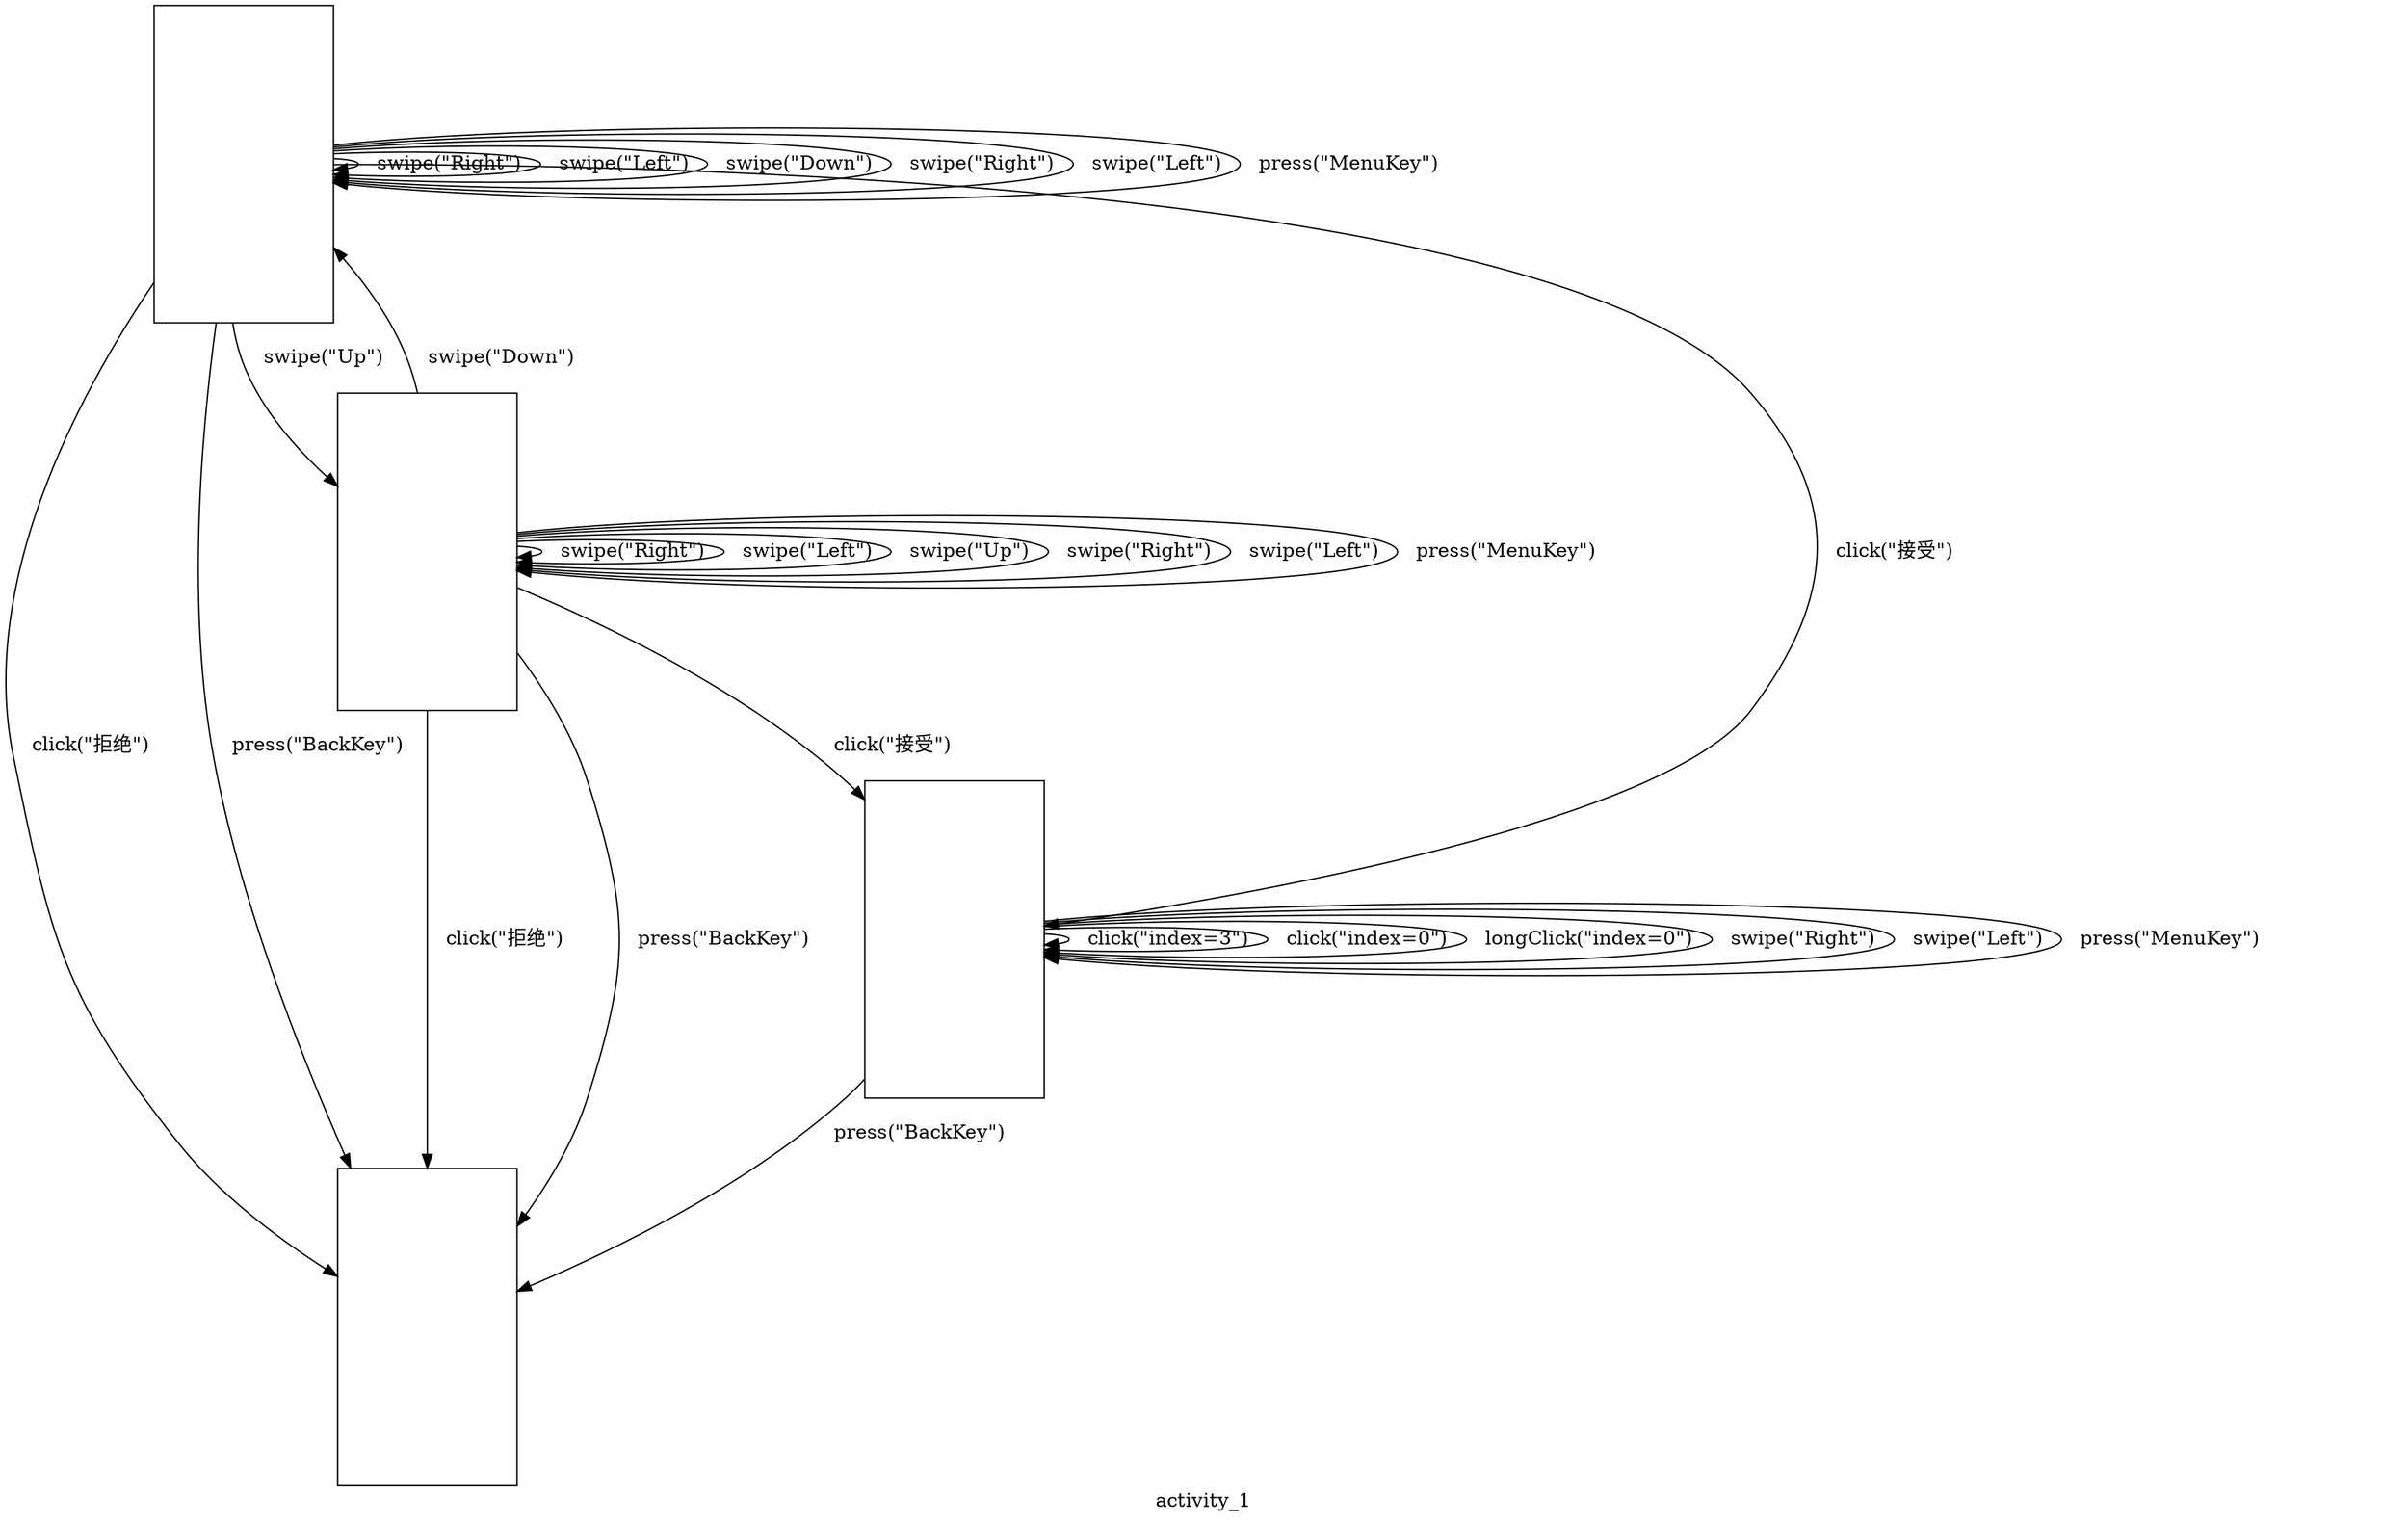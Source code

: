 digraph g {
graph [color=red];
imagepath = "C:\Users\Roger\Desktop\workspace\AndroidCrawler\gui_pages\20150623_150711";
label = "   activity_0   ";
state_0 [label="",shape=box,fixedsize=true,width=1.8,height=3.2,image="0.png",URL="0.png"];
state_4 [label="",shape=box,fixedsize=true,width=1.8,height=3.2,image="4.png",URL="4.png"];
state_9 [label="",shape=box,fixedsize=true,width=1.8,height=3.2,image="9.png",URL="9.png"];
label = "   activity_1   ";
state_final [label="",shape=box,fixedsize=true,width=1.8,height=3.2,image="-2.png",URL="-2.png"];
state_0 -> state_0 [label = "   swipe(\"Right\")   "];
state_0 -> state_0 [label = "   swipe(\"Left\")   "];
state_0 -> state_0 [label = "   swipe(\"Down\")   "];
state_0 -> state_4 [label = "   swipe(\"Up\")   "];
state_0 -> state_9 [label = "   click(\"接受\")   "];
state_0 -> state_0 [label = "   swipe(\"Right\")   "];
state_0 -> state_0 [label = "   swipe(\"Left\")   "];
state_0 -> state_0 [label = "   press(\"MenuKey\")   "];
state_0 -> state_final [label = "   click(\"拒绝\")   "];
state_0 -> state_final [label = "   press(\"BackKey\")   "];
state_4 -> state_4 [label = "   swipe(\"Right\")   "];
state_4 -> state_4 [label = "   swipe(\"Left\")   "];
state_4 -> state_0 [label = "   swipe(\"Down\")   "];
state_4 -> state_4 [label = "   swipe(\"Up\")   "];
state_4 -> state_9 [label = "   click(\"接受\")   "];
state_4 -> state_4 [label = "   swipe(\"Right\")   "];
state_4 -> state_4 [label = "   swipe(\"Left\")   "];
state_4 -> state_4 [label = "   press(\"MenuKey\")   "];
state_4 -> state_final [label = "   click(\"拒绝\")   "];
state_4 -> state_final [label = "   press(\"BackKey\")   "];
state_9 -> state_9 [label = "   click(\"index=3\")   "];
state_9 -> state_9 [label = "   click(\"index=0\")   "];
state_9 -> state_9 [label = "   longClick(\"index=0\")   "];
state_9 -> state_9 [label = "   swipe(\"Right\")   "];
state_9 -> state_9 [label = "   swipe(\"Left\")   "];
state_9 -> state_9 [label = "   press(\"MenuKey\")   "];
state_9 -> state_final [label = "   press(\"BackKey\")   "];
}
